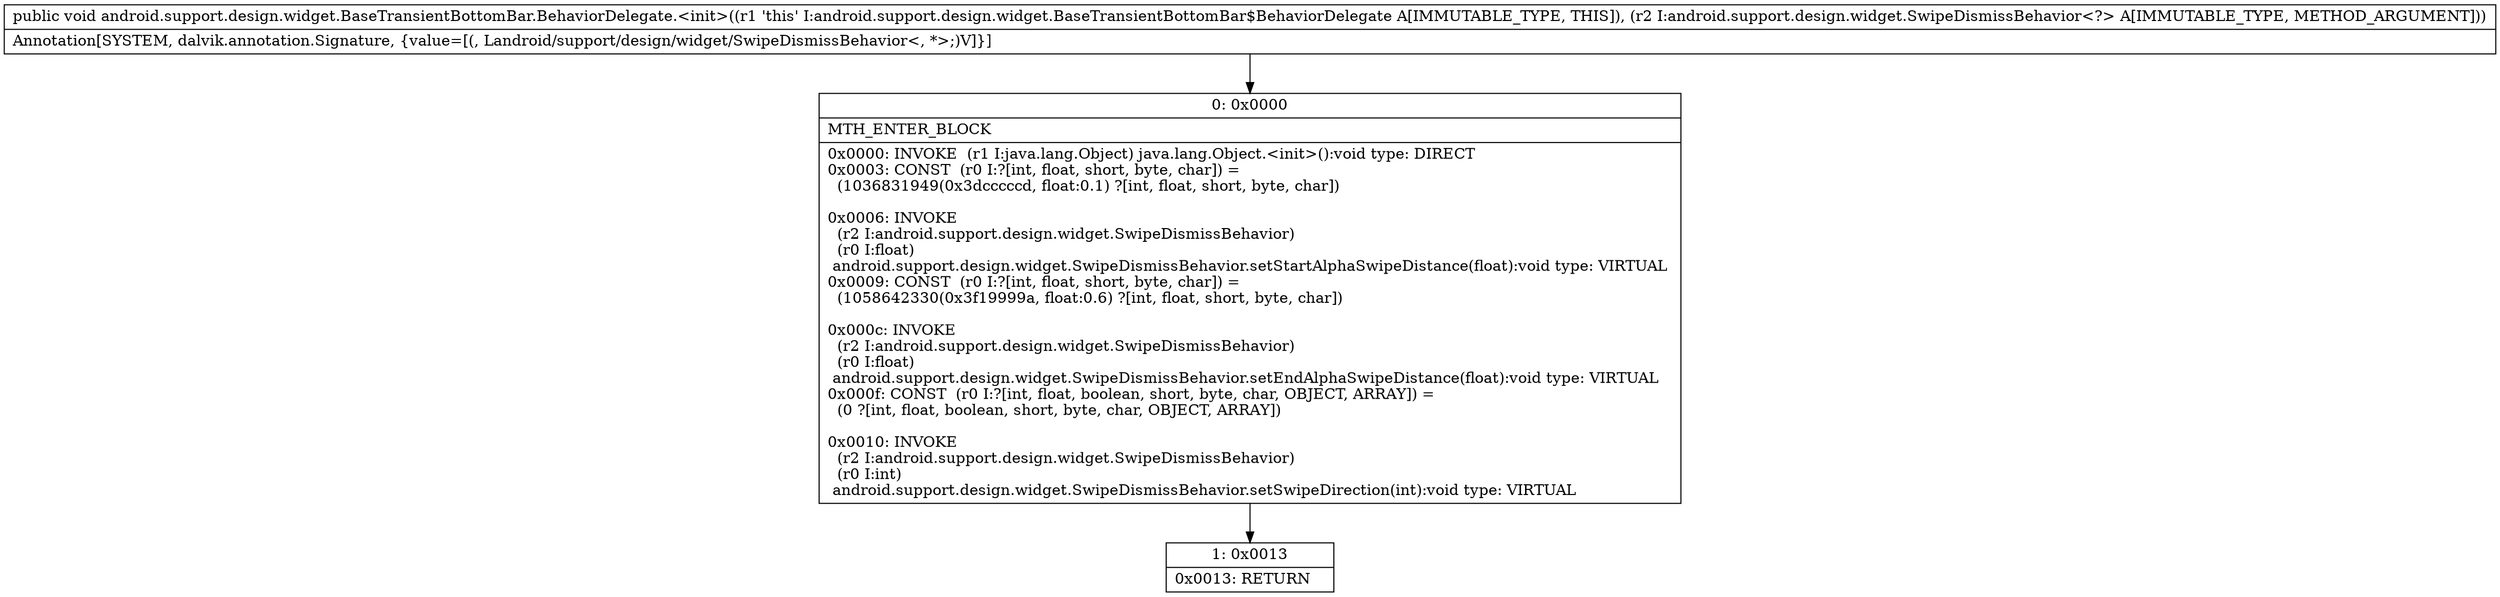 digraph "CFG forandroid.support.design.widget.BaseTransientBottomBar.BehaviorDelegate.\<init\>(Landroid\/support\/design\/widget\/SwipeDismissBehavior;)V" {
Node_0 [shape=record,label="{0\:\ 0x0000|MTH_ENTER_BLOCK\l|0x0000: INVOKE  (r1 I:java.lang.Object) java.lang.Object.\<init\>():void type: DIRECT \l0x0003: CONST  (r0 I:?[int, float, short, byte, char]) = \l  (1036831949(0x3dcccccd, float:0.1) ?[int, float, short, byte, char])\l \l0x0006: INVOKE  \l  (r2 I:android.support.design.widget.SwipeDismissBehavior)\l  (r0 I:float)\l android.support.design.widget.SwipeDismissBehavior.setStartAlphaSwipeDistance(float):void type: VIRTUAL \l0x0009: CONST  (r0 I:?[int, float, short, byte, char]) = \l  (1058642330(0x3f19999a, float:0.6) ?[int, float, short, byte, char])\l \l0x000c: INVOKE  \l  (r2 I:android.support.design.widget.SwipeDismissBehavior)\l  (r0 I:float)\l android.support.design.widget.SwipeDismissBehavior.setEndAlphaSwipeDistance(float):void type: VIRTUAL \l0x000f: CONST  (r0 I:?[int, float, boolean, short, byte, char, OBJECT, ARRAY]) = \l  (0 ?[int, float, boolean, short, byte, char, OBJECT, ARRAY])\l \l0x0010: INVOKE  \l  (r2 I:android.support.design.widget.SwipeDismissBehavior)\l  (r0 I:int)\l android.support.design.widget.SwipeDismissBehavior.setSwipeDirection(int):void type: VIRTUAL \l}"];
Node_1 [shape=record,label="{1\:\ 0x0013|0x0013: RETURN   \l}"];
MethodNode[shape=record,label="{public void android.support.design.widget.BaseTransientBottomBar.BehaviorDelegate.\<init\>((r1 'this' I:android.support.design.widget.BaseTransientBottomBar$BehaviorDelegate A[IMMUTABLE_TYPE, THIS]), (r2 I:android.support.design.widget.SwipeDismissBehavior\<?\> A[IMMUTABLE_TYPE, METHOD_ARGUMENT]))  | Annotation[SYSTEM, dalvik.annotation.Signature, \{value=[(, Landroid\/support\/design\/widget\/SwipeDismissBehavior\<, *\>;)V]\}]\l}"];
MethodNode -> Node_0;
Node_0 -> Node_1;
}

